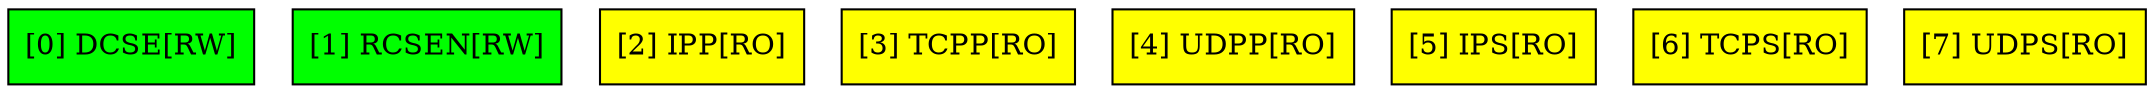 digraph RCSCSR{
node [shape = "record" 
 style="filled" ];
node0 [ label = "[0] DCSE[RW]"
 fillcolor = "green"];
node1 [ label = "[1] RCSEN[RW]"
 fillcolor = "green"];
node2 [ label = "[2] IPP[RO]"
 fillcolor = "yellow"];
node3 [ label = "[3] TCPP[RO]"
 fillcolor = "yellow"];
node4 [ label = "[4] UDPP[RO]"
 fillcolor = "yellow"];
node5 [ label = "[5] IPS[RO]"
 fillcolor = "yellow"];
node6 [ label = "[6] TCPS[RO]"
 fillcolor = "yellow"];
node7 [ label = "[7] UDPS[RO]"
 fillcolor = "yellow"];
}